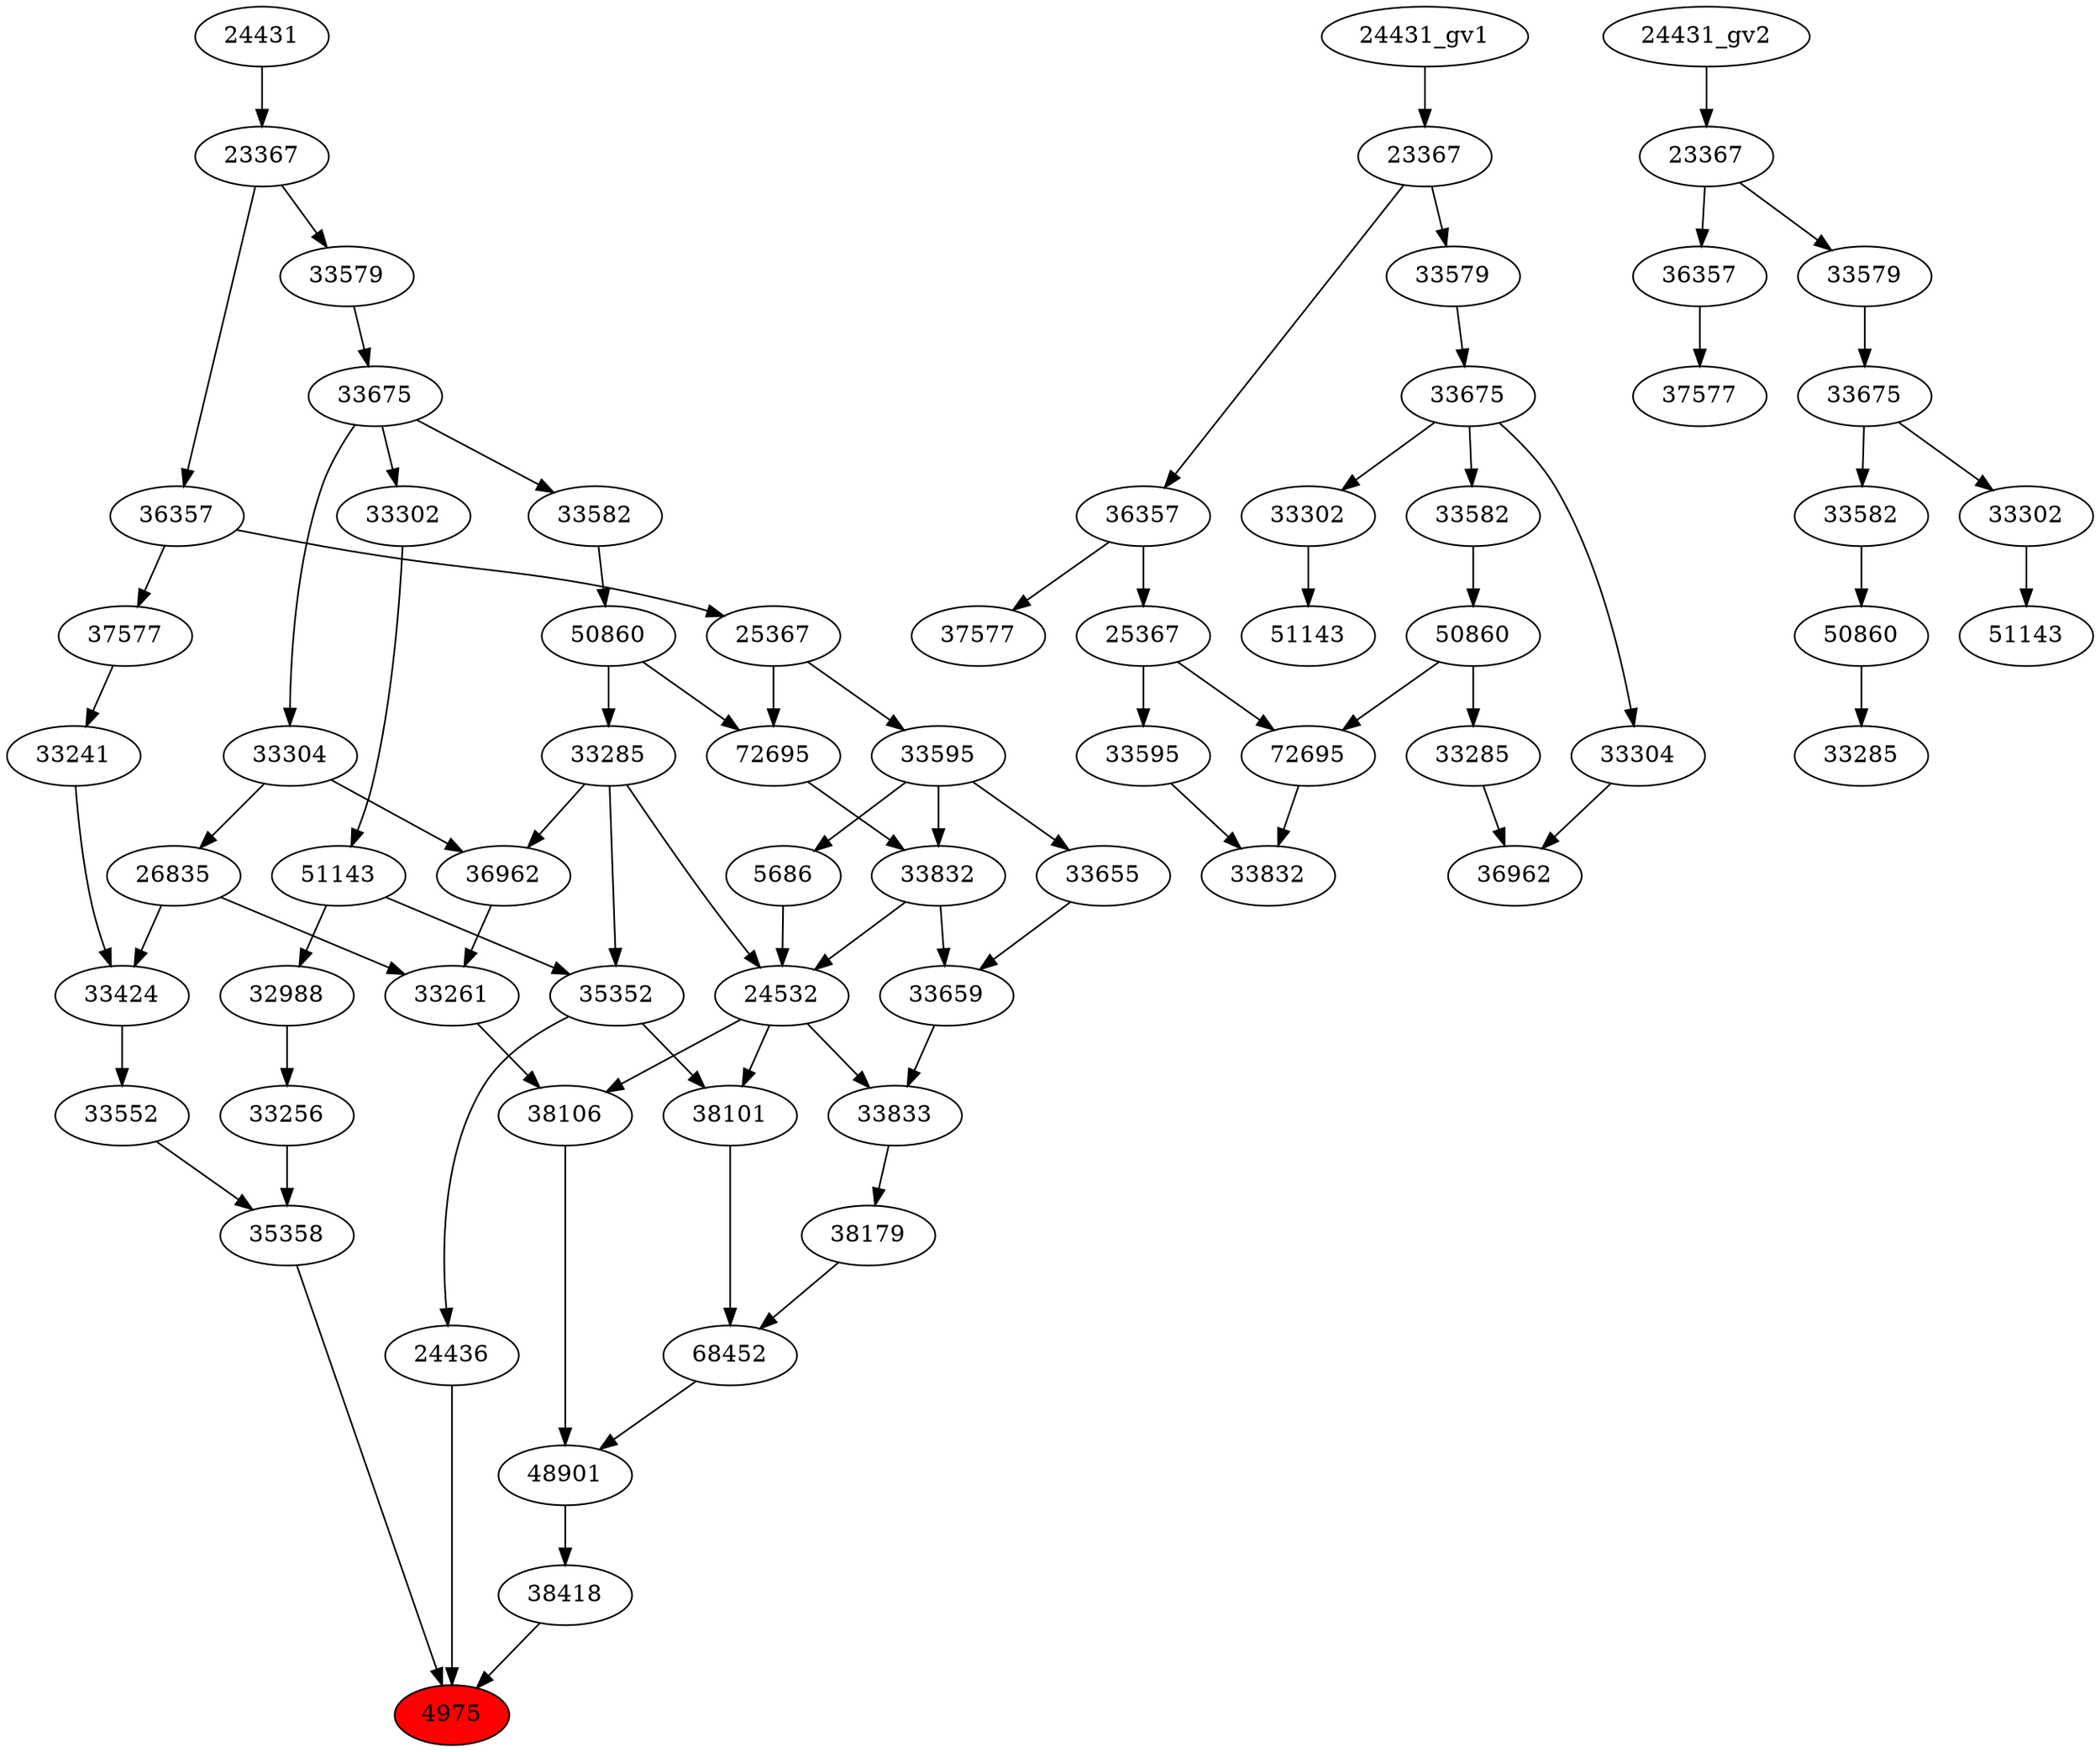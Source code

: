 strict digraph root {
	node [label="\N"];
	{
		node [fillcolor="",
			label="\N",
			style=""
		];
		4975		 [fillcolor=red,
			label=4975,
			style=filled];
		38418		 [label=38418];
		38418 -> 4975;
		35358		 [label=35358];
		35358 -> 4975;
		24436		 [label=24436];
		24436 -> 4975;
		48901		 [label=48901];
		48901 -> 38418;
		33552		 [label=33552];
		33552 -> 35358;
		33256		 [label=33256];
		33256 -> 35358;
		35352		 [label=35352];
		35352 -> 24436;
		38101		 [label=38101];
		35352 -> 38101;
		38106		 [label=38106];
		38106 -> 48901;
		68452		 [label=68452];
		68452 -> 48901;
		33424		 [label=33424];
		33424 -> 33552;
		32988		 [label=32988];
		32988 -> 33256;
		33285		 [label=33285];
		33285 -> 35352;
		24532		 [label=24532];
		33285 -> 24532;
		36962		 [label=36962];
		33285 -> 36962;
		51143		 [label=51143];
		51143 -> 35352;
		51143 -> 32988;
		33261		 [label=33261];
		33261 -> 38106;
		24532 -> 38106;
		24532 -> 38101;
		33833		 [label=33833];
		24532 -> 33833;
		38179		 [label=38179];
		38179 -> 68452;
		38101 -> 68452;
		33241		 [label=33241];
		33241 -> 33424;
		26835		 [label=26835];
		26835 -> 33424;
		26835 -> 33261;
		50860		 [label=50860];
		50860 -> 33285;
		72695		 [label=72695];
		50860 -> 72695;
		33302		 [label=33302];
		33302 -> 51143;
		36962 -> 33261;
		5686		 [label=5686];
		5686 -> 24532;
		33832		 [label=33832];
		33832 -> 24532;
		33659		 [label=33659];
		33832 -> 33659;
		33833 -> 38179;
		37577		 [label=37577];
		37577 -> 33241;
		33304		 [label=33304];
		33304 -> 26835;
		33304 -> 36962;
		33582		 [label=33582];
		33582 -> 50860;
		33675		 [label=33675];
		33675 -> 33302;
		33675 -> 33304;
		33675 -> 33582;
		33595		 [label=33595];
		33595 -> 5686;
		33595 -> 33832;
		33655		 [label=33655];
		33595 -> 33655;
		72695 -> 33832;
		33659 -> 33833;
		36357		 [label=36357];
		36357 -> 37577;
		25367		 [label=25367];
		36357 -> 25367;
		33579		 [label=33579];
		33579 -> 33675;
		25367 -> 33595;
		25367 -> 72695;
		33655 -> 33659;
		23367		 [label=23367];
		23367 -> 36357;
		23367 -> 33579;
		24431		 [label=24431];
		24431 -> 23367;
	}
	{
		node [label="\N"];
		"33285_gv1"		 [label=33285];
		"36962_gv1"		 [label=36962];
		"33285_gv1" -> "36962_gv1";
		"50860_gv1"		 [label=50860];
		"50860_gv1" -> "33285_gv1";
		"72695_gv1"		 [label=72695];
		"50860_gv1" -> "72695_gv1";
		"51143_gv1"		 [label=51143];
		"33302_gv1"		 [label=33302];
		"33302_gv1" -> "51143_gv1";
		"33582_gv1"		 [label=33582];
		"33582_gv1" -> "50860_gv1";
		"33675_gv1"		 [label=33675];
		"33675_gv1" -> "33302_gv1";
		"33675_gv1" -> "33582_gv1";
		"33304_gv1"		 [label=33304];
		"33675_gv1" -> "33304_gv1";
		"33304_gv1" -> "36962_gv1";
		"33832_gv1"		 [label=33832];
		"72695_gv1" -> "33832_gv1";
		"33595_gv1"		 [label=33595];
		"33595_gv1" -> "33832_gv1";
		"37577_gv1"		 [label=37577];
		"36357_gv1"		 [label=36357];
		"36357_gv1" -> "37577_gv1";
		"25367_gv1"		 [label=25367];
		"36357_gv1" -> "25367_gv1";
		"33579_gv1"		 [label=33579];
		"33579_gv1" -> "33675_gv1";
		"25367_gv1" -> "72695_gv1";
		"25367_gv1" -> "33595_gv1";
		"23367_gv1"		 [label=23367];
		"23367_gv1" -> "36357_gv1";
		"23367_gv1" -> "33579_gv1";
		"24431_gv1" -> "23367_gv1";
	}
	{
		node [label="\N"];
		"50860_gv2"		 [label=50860];
		"33285_gv2"		 [label=33285];
		"50860_gv2" -> "33285_gv2";
		"33582_gv2"		 [label=33582];
		"33582_gv2" -> "50860_gv2";
		"51143_gv2"		 [label=51143];
		"33302_gv2"		 [label=33302];
		"33302_gv2" -> "51143_gv2";
		"33675_gv2"		 [label=33675];
		"33675_gv2" -> "33582_gv2";
		"33675_gv2" -> "33302_gv2";
		"37577_gv2"		 [label=37577];
		"36357_gv2"		 [label=36357];
		"36357_gv2" -> "37577_gv2";
		"33579_gv2"		 [label=33579];
		"33579_gv2" -> "33675_gv2";
		"23367_gv2"		 [label=23367];
		"23367_gv2" -> "36357_gv2";
		"23367_gv2" -> "33579_gv2";
		"24431_gv2" -> "23367_gv2";
	}
}
